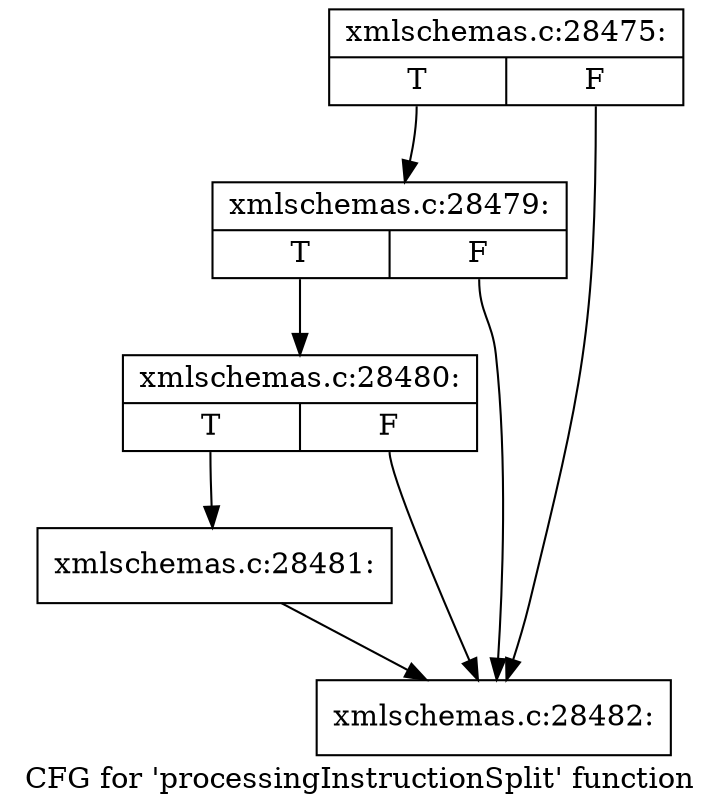 digraph "CFG for 'processingInstructionSplit' function" {
	label="CFG for 'processingInstructionSplit' function";

	Node0x55d0269692f0 [shape=record,label="{xmlschemas.c:28475:|{<s0>T|<s1>F}}"];
	Node0x55d0269692f0:s0 -> Node0x55d02696b960;
	Node0x55d0269692f0:s1 -> Node0x55d02696b890;
	Node0x55d02696b960 [shape=record,label="{xmlschemas.c:28479:|{<s0>T|<s1>F}}"];
	Node0x55d02696b960:s0 -> Node0x55d02696b8e0;
	Node0x55d02696b960:s1 -> Node0x55d02696b890;
	Node0x55d02696b8e0 [shape=record,label="{xmlschemas.c:28480:|{<s0>T|<s1>F}}"];
	Node0x55d02696b8e0:s0 -> Node0x55d02696b840;
	Node0x55d02696b8e0:s1 -> Node0x55d02696b890;
	Node0x55d02696b840 [shape=record,label="{xmlschemas.c:28481:}"];
	Node0x55d02696b840 -> Node0x55d02696b890;
	Node0x55d02696b890 [shape=record,label="{xmlschemas.c:28482:}"];
}
